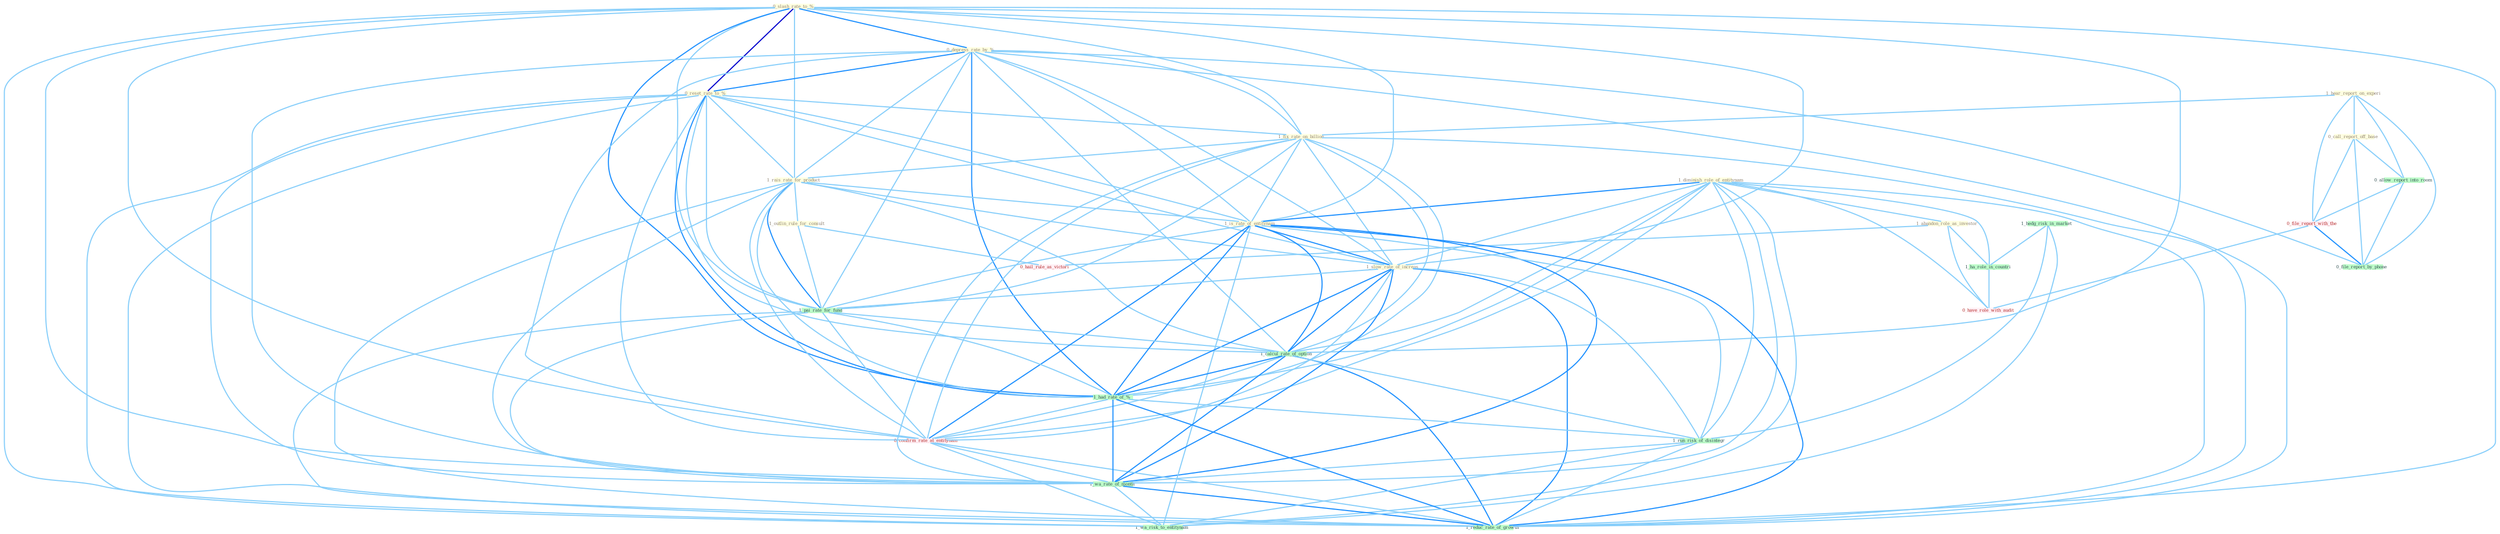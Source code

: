 Graph G{ 
    node
    [shape=polygon,style=filled,width=.5,height=.06,color="#BDFCC9",fixedsize=true,fontsize=4,
    fontcolor="#2f4f4f"];
    {node
    [color="#ffffe0", fontcolor="#8b7d6b"] "1_hear_report_on_experi " "0_slash_rate_to_% " "0_depress_rate_by_% " "1_diminish_role_of_entitynam " "0_reset_rate_to_% " "1_abandon_role_as_investor " "1_fix_rate_on_billion " "1_rais_rate_for_product " "1_is_rate_of_entitynam " "1_outlin_rule_for_consult " "1_slow_rate_of_increas " "0_call_report_off_base "}
{node [color="#fff0f5", fontcolor="#b22222"] "0_file_report_with_the " "0_hail_rule_as_victori " "0_confirm_rate_at_entitynam " "0_have_role_with_audit "}
edge [color="#B0E2FF"];

	"1_hear_report_on_experi " -- "1_fix_rate_on_billion " [w="1", color="#87cefa" ];
	"1_hear_report_on_experi " -- "0_call_report_off_base " [w="1", color="#87cefa" ];
	"1_hear_report_on_experi " -- "0_allow_report_into_room " [w="1", color="#87cefa" ];
	"1_hear_report_on_experi " -- "0_file_report_with_the " [w="1", color="#87cefa" ];
	"1_hear_report_on_experi " -- "0_file_report_by_phone " [w="1", color="#87cefa" ];
	"0_slash_rate_to_% " -- "0_depress_rate_by_% " [w="2", color="#1e90ff" , len=0.8];
	"0_slash_rate_to_% " -- "0_reset_rate_to_% " [w="3", color="#0000cd" , len=0.6];
	"0_slash_rate_to_% " -- "1_fix_rate_on_billion " [w="1", color="#87cefa" ];
	"0_slash_rate_to_% " -- "1_rais_rate_for_product " [w="1", color="#87cefa" ];
	"0_slash_rate_to_% " -- "1_is_rate_of_entitynam " [w="1", color="#87cefa" ];
	"0_slash_rate_to_% " -- "1_slow_rate_of_increas " [w="1", color="#87cefa" ];
	"0_slash_rate_to_% " -- "1_pai_rate_for_fund " [w="1", color="#87cefa" ];
	"0_slash_rate_to_% " -- "1_calcul_rate_of_option " [w="1", color="#87cefa" ];
	"0_slash_rate_to_% " -- "1_had_rate_of_% " [w="2", color="#1e90ff" , len=0.8];
	"0_slash_rate_to_% " -- "0_confirm_rate_at_entitynam " [w="1", color="#87cefa" ];
	"0_slash_rate_to_% " -- "1_wa_rate_of_month " [w="1", color="#87cefa" ];
	"0_slash_rate_to_% " -- "1_wa_risk_to_entitynam " [w="1", color="#87cefa" ];
	"0_slash_rate_to_% " -- "1_reduc_rate_of_growth " [w="1", color="#87cefa" ];
	"0_depress_rate_by_% " -- "0_reset_rate_to_% " [w="2", color="#1e90ff" , len=0.8];
	"0_depress_rate_by_% " -- "1_fix_rate_on_billion " [w="1", color="#87cefa" ];
	"0_depress_rate_by_% " -- "1_rais_rate_for_product " [w="1", color="#87cefa" ];
	"0_depress_rate_by_% " -- "1_is_rate_of_entitynam " [w="1", color="#87cefa" ];
	"0_depress_rate_by_% " -- "1_slow_rate_of_increas " [w="1", color="#87cefa" ];
	"0_depress_rate_by_% " -- "1_pai_rate_for_fund " [w="1", color="#87cefa" ];
	"0_depress_rate_by_% " -- "1_calcul_rate_of_option " [w="1", color="#87cefa" ];
	"0_depress_rate_by_% " -- "1_had_rate_of_% " [w="2", color="#1e90ff" , len=0.8];
	"0_depress_rate_by_% " -- "0_confirm_rate_at_entitynam " [w="1", color="#87cefa" ];
	"0_depress_rate_by_% " -- "0_file_report_by_phone " [w="1", color="#87cefa" ];
	"0_depress_rate_by_% " -- "1_wa_rate_of_month " [w="1", color="#87cefa" ];
	"0_depress_rate_by_% " -- "1_reduc_rate_of_growth " [w="1", color="#87cefa" ];
	"1_diminish_role_of_entitynam " -- "1_abandon_role_as_investor " [w="1", color="#87cefa" ];
	"1_diminish_role_of_entitynam " -- "1_is_rate_of_entitynam " [w="2", color="#1e90ff" , len=0.8];
	"1_diminish_role_of_entitynam " -- "1_slow_rate_of_increas " [w="1", color="#87cefa" ];
	"1_diminish_role_of_entitynam " -- "1_ha_role_in_countri " [w="1", color="#87cefa" ];
	"1_diminish_role_of_entitynam " -- "1_calcul_rate_of_option " [w="1", color="#87cefa" ];
	"1_diminish_role_of_entitynam " -- "1_had_rate_of_% " [w="1", color="#87cefa" ];
	"1_diminish_role_of_entitynam " -- "0_confirm_rate_at_entitynam " [w="1", color="#87cefa" ];
	"1_diminish_role_of_entitynam " -- "1_run_risk_of_disintegr " [w="1", color="#87cefa" ];
	"1_diminish_role_of_entitynam " -- "0_have_role_with_audit " [w="1", color="#87cefa" ];
	"1_diminish_role_of_entitynam " -- "1_wa_rate_of_month " [w="1", color="#87cefa" ];
	"1_diminish_role_of_entitynam " -- "1_wa_risk_to_entitynam " [w="1", color="#87cefa" ];
	"1_diminish_role_of_entitynam " -- "1_reduc_rate_of_growth " [w="1", color="#87cefa" ];
	"0_reset_rate_to_% " -- "1_fix_rate_on_billion " [w="1", color="#87cefa" ];
	"0_reset_rate_to_% " -- "1_rais_rate_for_product " [w="1", color="#87cefa" ];
	"0_reset_rate_to_% " -- "1_is_rate_of_entitynam " [w="1", color="#87cefa" ];
	"0_reset_rate_to_% " -- "1_slow_rate_of_increas " [w="1", color="#87cefa" ];
	"0_reset_rate_to_% " -- "1_pai_rate_for_fund " [w="1", color="#87cefa" ];
	"0_reset_rate_to_% " -- "1_calcul_rate_of_option " [w="1", color="#87cefa" ];
	"0_reset_rate_to_% " -- "1_had_rate_of_% " [w="2", color="#1e90ff" , len=0.8];
	"0_reset_rate_to_% " -- "0_confirm_rate_at_entitynam " [w="1", color="#87cefa" ];
	"0_reset_rate_to_% " -- "1_wa_rate_of_month " [w="1", color="#87cefa" ];
	"0_reset_rate_to_% " -- "1_wa_risk_to_entitynam " [w="1", color="#87cefa" ];
	"0_reset_rate_to_% " -- "1_reduc_rate_of_growth " [w="1", color="#87cefa" ];
	"1_abandon_role_as_investor " -- "1_ha_role_in_countri " [w="1", color="#87cefa" ];
	"1_abandon_role_as_investor " -- "0_hail_rule_as_victori " [w="1", color="#87cefa" ];
	"1_abandon_role_as_investor " -- "0_have_role_with_audit " [w="1", color="#87cefa" ];
	"1_fix_rate_on_billion " -- "1_rais_rate_for_product " [w="1", color="#87cefa" ];
	"1_fix_rate_on_billion " -- "1_is_rate_of_entitynam " [w="1", color="#87cefa" ];
	"1_fix_rate_on_billion " -- "1_slow_rate_of_increas " [w="1", color="#87cefa" ];
	"1_fix_rate_on_billion " -- "1_pai_rate_for_fund " [w="1", color="#87cefa" ];
	"1_fix_rate_on_billion " -- "1_calcul_rate_of_option " [w="1", color="#87cefa" ];
	"1_fix_rate_on_billion " -- "1_had_rate_of_% " [w="1", color="#87cefa" ];
	"1_fix_rate_on_billion " -- "0_confirm_rate_at_entitynam " [w="1", color="#87cefa" ];
	"1_fix_rate_on_billion " -- "1_wa_rate_of_month " [w="1", color="#87cefa" ];
	"1_fix_rate_on_billion " -- "1_reduc_rate_of_growth " [w="1", color="#87cefa" ];
	"1_rais_rate_for_product " -- "1_is_rate_of_entitynam " [w="1", color="#87cefa" ];
	"1_rais_rate_for_product " -- "1_outlin_rule_for_consult " [w="1", color="#87cefa" ];
	"1_rais_rate_for_product " -- "1_slow_rate_of_increas " [w="1", color="#87cefa" ];
	"1_rais_rate_for_product " -- "1_pai_rate_for_fund " [w="2", color="#1e90ff" , len=0.8];
	"1_rais_rate_for_product " -- "1_calcul_rate_of_option " [w="1", color="#87cefa" ];
	"1_rais_rate_for_product " -- "1_had_rate_of_% " [w="1", color="#87cefa" ];
	"1_rais_rate_for_product " -- "0_confirm_rate_at_entitynam " [w="1", color="#87cefa" ];
	"1_rais_rate_for_product " -- "1_wa_rate_of_month " [w="1", color="#87cefa" ];
	"1_rais_rate_for_product " -- "1_reduc_rate_of_growth " [w="1", color="#87cefa" ];
	"1_is_rate_of_entitynam " -- "1_slow_rate_of_increas " [w="2", color="#1e90ff" , len=0.8];
	"1_is_rate_of_entitynam " -- "1_pai_rate_for_fund " [w="1", color="#87cefa" ];
	"1_is_rate_of_entitynam " -- "1_calcul_rate_of_option " [w="2", color="#1e90ff" , len=0.8];
	"1_is_rate_of_entitynam " -- "1_had_rate_of_% " [w="2", color="#1e90ff" , len=0.8];
	"1_is_rate_of_entitynam " -- "0_confirm_rate_at_entitynam " [w="2", color="#1e90ff" , len=0.8];
	"1_is_rate_of_entitynam " -- "1_run_risk_of_disintegr " [w="1", color="#87cefa" ];
	"1_is_rate_of_entitynam " -- "1_wa_rate_of_month " [w="2", color="#1e90ff" , len=0.8];
	"1_is_rate_of_entitynam " -- "1_wa_risk_to_entitynam " [w="1", color="#87cefa" ];
	"1_is_rate_of_entitynam " -- "1_reduc_rate_of_growth " [w="2", color="#1e90ff" , len=0.8];
	"1_outlin_rule_for_consult " -- "1_pai_rate_for_fund " [w="1", color="#87cefa" ];
	"1_outlin_rule_for_consult " -- "0_hail_rule_as_victori " [w="1", color="#87cefa" ];
	"1_slow_rate_of_increas " -- "1_pai_rate_for_fund " [w="1", color="#87cefa" ];
	"1_slow_rate_of_increas " -- "1_calcul_rate_of_option " [w="2", color="#1e90ff" , len=0.8];
	"1_slow_rate_of_increas " -- "1_had_rate_of_% " [w="2", color="#1e90ff" , len=0.8];
	"1_slow_rate_of_increas " -- "0_confirm_rate_at_entitynam " [w="1", color="#87cefa" ];
	"1_slow_rate_of_increas " -- "1_run_risk_of_disintegr " [w="1", color="#87cefa" ];
	"1_slow_rate_of_increas " -- "1_wa_rate_of_month " [w="2", color="#1e90ff" , len=0.8];
	"1_slow_rate_of_increas " -- "1_reduc_rate_of_growth " [w="2", color="#1e90ff" , len=0.8];
	"0_call_report_off_base " -- "0_allow_report_into_room " [w="1", color="#87cefa" ];
	"0_call_report_off_base " -- "0_file_report_with_the " [w="1", color="#87cefa" ];
	"0_call_report_off_base " -- "0_file_report_by_phone " [w="1", color="#87cefa" ];
	"1_pai_rate_for_fund " -- "1_calcul_rate_of_option " [w="1", color="#87cefa" ];
	"1_pai_rate_for_fund " -- "1_had_rate_of_% " [w="1", color="#87cefa" ];
	"1_pai_rate_for_fund " -- "0_confirm_rate_at_entitynam " [w="1", color="#87cefa" ];
	"1_pai_rate_for_fund " -- "1_wa_rate_of_month " [w="1", color="#87cefa" ];
	"1_pai_rate_for_fund " -- "1_reduc_rate_of_growth " [w="1", color="#87cefa" ];
	"0_allow_report_into_room " -- "0_file_report_with_the " [w="1", color="#87cefa" ];
	"0_allow_report_into_room " -- "0_file_report_by_phone " [w="1", color="#87cefa" ];
	"1_hedg_risk_in_market " -- "1_ha_role_in_countri " [w="1", color="#87cefa" ];
	"1_hedg_risk_in_market " -- "1_run_risk_of_disintegr " [w="1", color="#87cefa" ];
	"1_hedg_risk_in_market " -- "1_wa_risk_to_entitynam " [w="1", color="#87cefa" ];
	"1_ha_role_in_countri " -- "0_have_role_with_audit " [w="1", color="#87cefa" ];
	"0_file_report_with_the " -- "0_file_report_by_phone " [w="2", color="#1e90ff" , len=0.8];
	"0_file_report_with_the " -- "0_have_role_with_audit " [w="1", color="#87cefa" ];
	"1_calcul_rate_of_option " -- "1_had_rate_of_% " [w="2", color="#1e90ff" , len=0.8];
	"1_calcul_rate_of_option " -- "0_confirm_rate_at_entitynam " [w="1", color="#87cefa" ];
	"1_calcul_rate_of_option " -- "1_run_risk_of_disintegr " [w="1", color="#87cefa" ];
	"1_calcul_rate_of_option " -- "1_wa_rate_of_month " [w="2", color="#1e90ff" , len=0.8];
	"1_calcul_rate_of_option " -- "1_reduc_rate_of_growth " [w="2", color="#1e90ff" , len=0.8];
	"1_had_rate_of_% " -- "0_confirm_rate_at_entitynam " [w="1", color="#87cefa" ];
	"1_had_rate_of_% " -- "1_run_risk_of_disintegr " [w="1", color="#87cefa" ];
	"1_had_rate_of_% " -- "1_wa_rate_of_month " [w="2", color="#1e90ff" , len=0.8];
	"1_had_rate_of_% " -- "1_reduc_rate_of_growth " [w="2", color="#1e90ff" , len=0.8];
	"0_confirm_rate_at_entitynam " -- "1_wa_rate_of_month " [w="1", color="#87cefa" ];
	"0_confirm_rate_at_entitynam " -- "1_wa_risk_to_entitynam " [w="1", color="#87cefa" ];
	"0_confirm_rate_at_entitynam " -- "1_reduc_rate_of_growth " [w="1", color="#87cefa" ];
	"1_run_risk_of_disintegr " -- "1_wa_rate_of_month " [w="1", color="#87cefa" ];
	"1_run_risk_of_disintegr " -- "1_wa_risk_to_entitynam " [w="1", color="#87cefa" ];
	"1_run_risk_of_disintegr " -- "1_reduc_rate_of_growth " [w="1", color="#87cefa" ];
	"1_wa_rate_of_month " -- "1_wa_risk_to_entitynam " [w="1", color="#87cefa" ];
	"1_wa_rate_of_month " -- "1_reduc_rate_of_growth " [w="2", color="#1e90ff" , len=0.8];
}